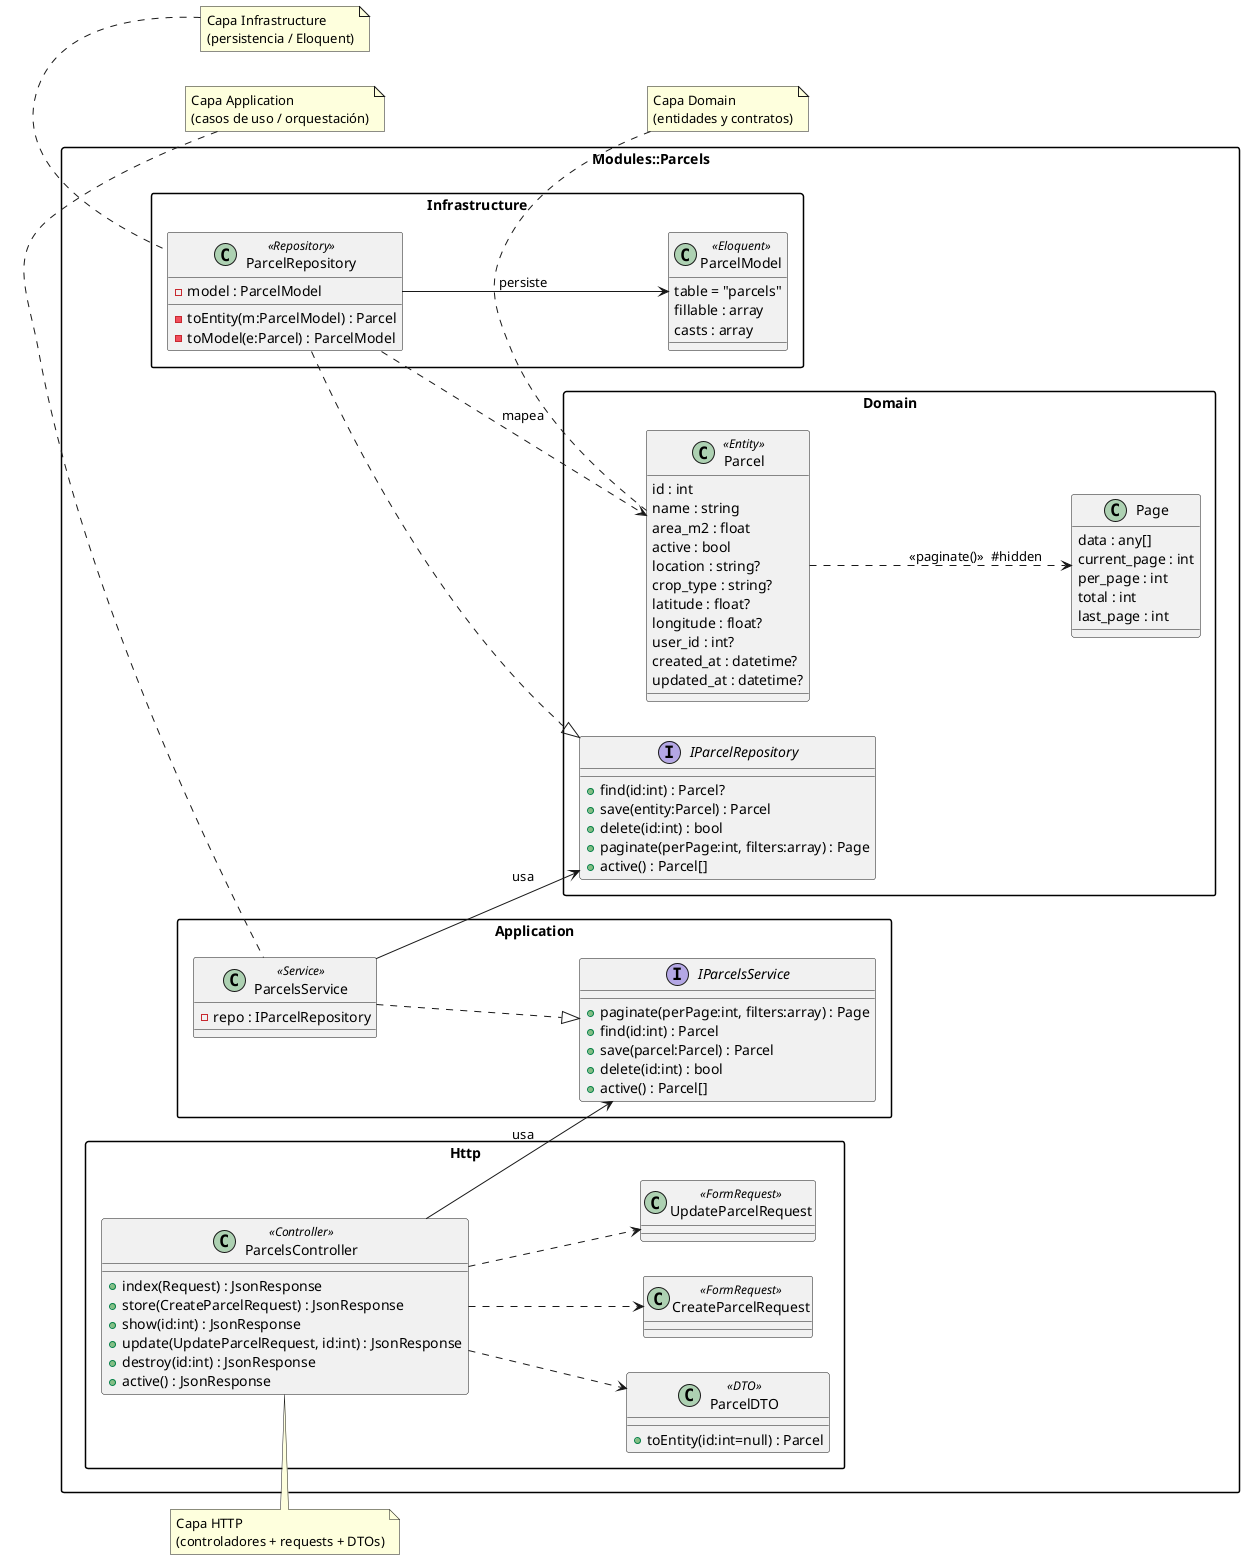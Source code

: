 @startuml
' SIMA-UNAS · Backend (Laravel + DDD) – Capas: Domain / Application / Infrastructure / Http
left to right direction
skinparam packageStyle rect
skinparam shadowing false
skinparam classAttributeIconVisibility false

package "Modules::Parcels" {

  package "Domain" {
    class Parcel <<Entity>> {
      id : int
      name : string
      area_m2 : float
      active : bool
      location : string?
      crop_type : string?
      latitude : float?
      longitude : float?
      user_id : int?
      created_at : datetime?
      updated_at : datetime?
    }

    interface IParcelRepository {
      +find(id:int) : Parcel?
      +save(entity:Parcel) : Parcel
      +delete(id:int) : bool
      +paginate(perPage:int, filters:array) : Page
      +active() : Parcel[]
    }

    class Page {
      data : any[]
      current_page : int
      per_page : int
      total : int
      last_page : int
    }
  }

  package "Application" {
    interface IParcelsService {
      +paginate(perPage:int, filters:array) : Page
      +find(id:int) : Parcel
      +save(parcel:Parcel) : Parcel
      +delete(id:int) : bool
      +active() : Parcel[]
    }

    class ParcelsService <<Service>> {
      -repo : IParcelRepository
    }
  }

  package "Infrastructure" {
    class ParcelModel <<Eloquent>> {
      table = "parcels"
      fillable : array
      casts : array
    }

    class ParcelRepository <<Repository>> {
      -model : ParcelModel
      -toEntity(m:ParcelModel) : Parcel
      -toModel(e:Parcel) : ParcelModel
    }
  }

  package "Http" {
    class ParcelsController <<Controller>> {
      +index(Request) : JsonResponse
      +store(CreateParcelRequest) : JsonResponse
      +show(id:int) : JsonResponse
      +update(UpdateParcelRequest, id:int) : JsonResponse
      +destroy(id:int) : JsonResponse
      +active() : JsonResponse
    }

    class ParcelDTO <<DTO>> {
      +toEntity(id:int=null) : Parcel
    }

    class CreateParcelRequest <<FormRequest>>
    class UpdateParcelRequest <<FormRequest>>
  }
}

' ===== Relaciones entre capas (sin genéricos en la firma) =====
ParcelsController --> IParcelsService : usa
ParcelsController ..> ParcelDTO
ParcelsController ..> CreateParcelRequest
ParcelsController ..> UpdateParcelRequest

ParcelsService ..|> IParcelsService
ParcelsService --> IParcelRepository : usa

ParcelRepository ..|> IParcelRepository
ParcelRepository --> ParcelModel : persiste
ParcelRepository ..> Parcel : mapea

Parcel ..> Page : «paginate()»  #hidden

' Nota visual rápida
note top of ParcelsController
  Capa HTTP
  (controladores + requests + DTOs)
end note
note top of ParcelsService
  Capa Application
  (casos de uso / orquestación)
end note
note top of ParcelRepository
  Capa Infrastructure
  (persistencia / Eloquent)
end note
note top of Parcel
  Capa Domain
  (entidades y contratos)
end note
@enduml
